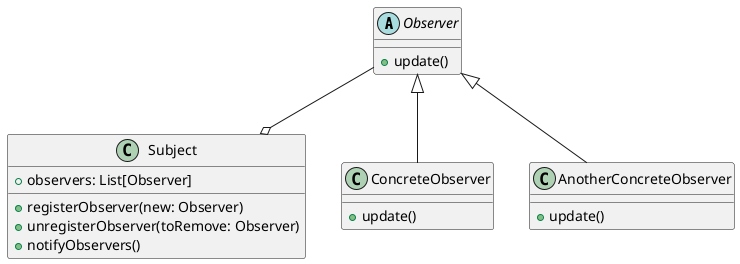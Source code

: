 @startuml

abstract class Observer{
    + update()
}

class Subject{
    + observers: List[Observer]
    + registerObserver(new: Observer)
    + unregisterObserver(toRemove: Observer)
    + notifyObservers()
}

class ConcreteObserver{
    + update()
}

class AnotherConcreteObserver{
    + update()
}

Observer --o Subject
Observer <|-- ConcreteObserver
Observer <|-- AnotherConcreteObserver

@enduml
